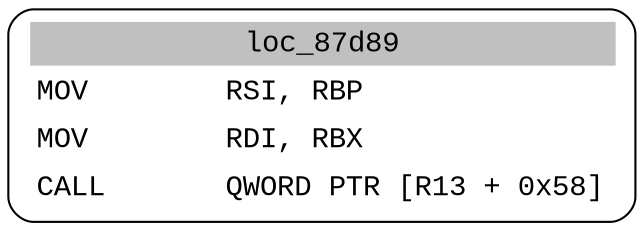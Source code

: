 digraph asm_graph {
1941 [
shape="Mrecord" fontname="Courier New"label =<<table border="0" cellborder="0" cellpadding="3"><tr><td align="center" colspan="2" bgcolor="grey">loc_87d89</td></tr><tr><td align="left">MOV        RSI, RBP</td></tr><tr><td align="left">MOV        RDI, RBX</td></tr><tr><td align="left">CALL       QWORD PTR [R13 + 0x58]</td></tr></table>> ];
}
